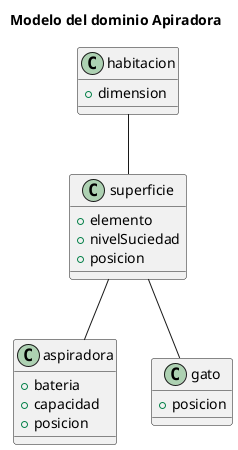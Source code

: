 @startuml Modelo del dominio Ticket
'https://plantuml.com/sequence-diagram
title Modelo del dominio Apiradora

class superficie { 

    +elemento
    +nivelSuciedad
    +posicion
}

class habitacion {

    +dimension
}

class aspiradora {

    +bateria
    +capacidad
    +posicion
}

class gato {

    +posicion 
}

habitacion -- superficie
superficie -- aspiradora
superficie -- gato

@enduml